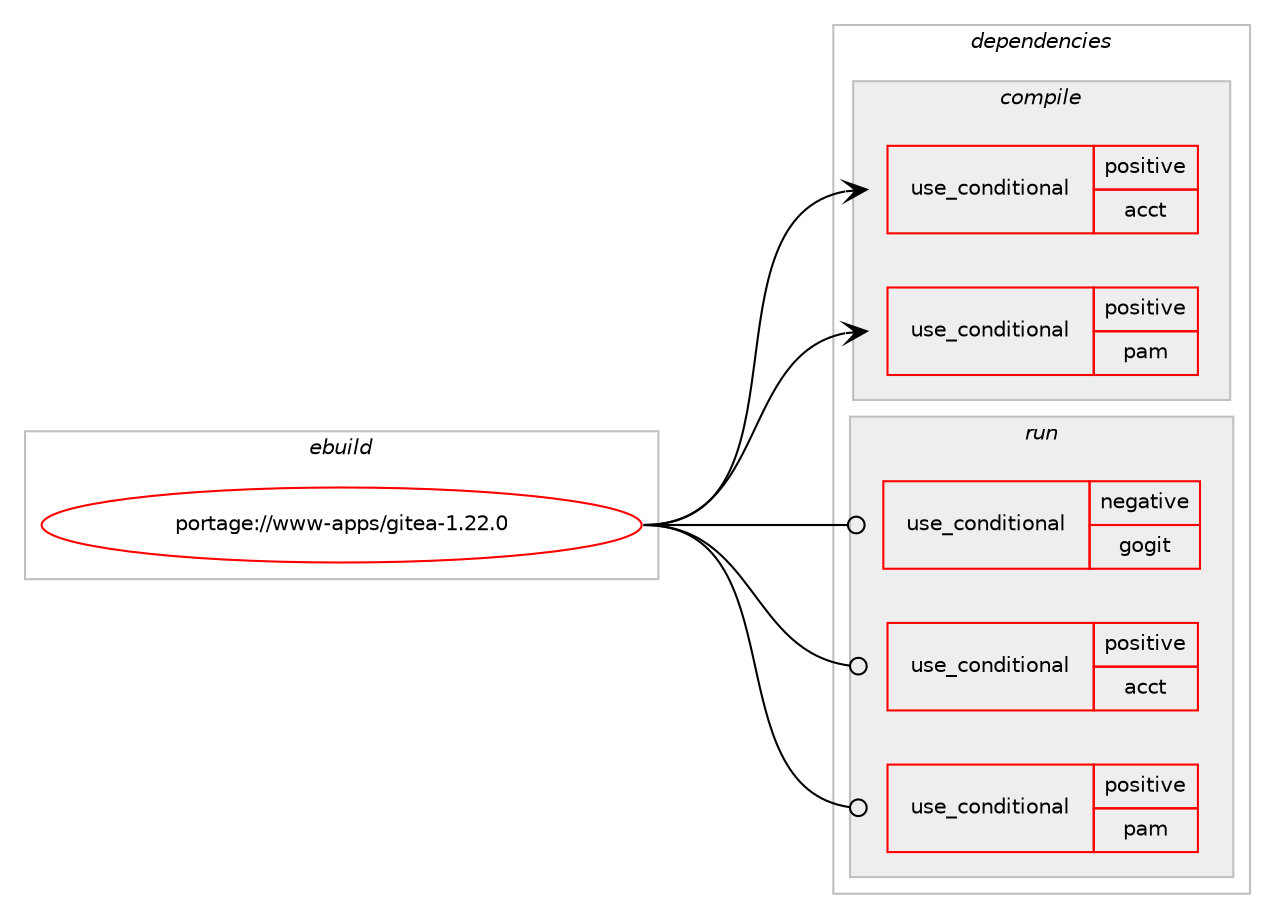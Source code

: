digraph prolog {

# *************
# Graph options
# *************

newrank=true;
concentrate=true;
compound=true;
graph [rankdir=LR,fontname=Helvetica,fontsize=10,ranksep=1.5];#, ranksep=2.5, nodesep=0.2];
edge  [arrowhead=vee];
node  [fontname=Helvetica,fontsize=10];

# **********
# The ebuild
# **********

subgraph cluster_leftcol {
color=gray;
rank=same;
label=<<i>ebuild</i>>;
id [label="portage://www-apps/gitea-1.22.0", color=red, width=4, href="../www-apps/gitea-1.22.0.svg"];
}

# ****************
# The dependencies
# ****************

subgraph cluster_midcol {
color=gray;
label=<<i>dependencies</i>>;
subgraph cluster_compile {
fillcolor="#eeeeee";
style=filled;
label=<<i>compile</i>>;
subgraph cond116098 {
dependency223763 [label=<<TABLE BORDER="0" CELLBORDER="1" CELLSPACING="0" CELLPADDING="4"><TR><TD ROWSPAN="3" CELLPADDING="10">use_conditional</TD></TR><TR><TD>positive</TD></TR><TR><TD>acct</TD></TR></TABLE>>, shape=none, color=red];
# *** BEGIN UNKNOWN DEPENDENCY TYPE (TODO) ***
# dependency223763 -> package_dependency(portage://www-apps/gitea-1.22.0,install,no,acct-group,git,none,[,,],[],[])
# *** END UNKNOWN DEPENDENCY TYPE (TODO) ***

# *** BEGIN UNKNOWN DEPENDENCY TYPE (TODO) ***
# dependency223763 -> package_dependency(portage://www-apps/gitea-1.22.0,install,no,acct-user,git,none,[,,],[],[use(enable(gitea),none)])
# *** END UNKNOWN DEPENDENCY TYPE (TODO) ***

}
id:e -> dependency223763:w [weight=20,style="solid",arrowhead="vee"];
subgraph cond116099 {
dependency223764 [label=<<TABLE BORDER="0" CELLBORDER="1" CELLSPACING="0" CELLPADDING="4"><TR><TD ROWSPAN="3" CELLPADDING="10">use_conditional</TD></TR><TR><TD>positive</TD></TR><TR><TD>pam</TD></TR></TABLE>>, shape=none, color=red];
# *** BEGIN UNKNOWN DEPENDENCY TYPE (TODO) ***
# dependency223764 -> package_dependency(portage://www-apps/gitea-1.22.0,install,no,sys-libs,pam,none,[,,],[],[])
# *** END UNKNOWN DEPENDENCY TYPE (TODO) ***

}
id:e -> dependency223764:w [weight=20,style="solid",arrowhead="vee"];
}
subgraph cluster_compileandrun {
fillcolor="#eeeeee";
style=filled;
label=<<i>compile and run</i>>;
}
subgraph cluster_run {
fillcolor="#eeeeee";
style=filled;
label=<<i>run</i>>;
subgraph cond116100 {
dependency223765 [label=<<TABLE BORDER="0" CELLBORDER="1" CELLSPACING="0" CELLPADDING="4"><TR><TD ROWSPAN="3" CELLPADDING="10">use_conditional</TD></TR><TR><TD>negative</TD></TR><TR><TD>gogit</TD></TR></TABLE>>, shape=none, color=red];
# *** BEGIN UNKNOWN DEPENDENCY TYPE (TODO) ***
# dependency223765 -> package_dependency(portage://www-apps/gitea-1.22.0,run,no,dev-vcs,git,none,[,,],[],[])
# *** END UNKNOWN DEPENDENCY TYPE (TODO) ***

}
id:e -> dependency223765:w [weight=20,style="solid",arrowhead="odot"];
subgraph cond116101 {
dependency223766 [label=<<TABLE BORDER="0" CELLBORDER="1" CELLSPACING="0" CELLPADDING="4"><TR><TD ROWSPAN="3" CELLPADDING="10">use_conditional</TD></TR><TR><TD>positive</TD></TR><TR><TD>acct</TD></TR></TABLE>>, shape=none, color=red];
# *** BEGIN UNKNOWN DEPENDENCY TYPE (TODO) ***
# dependency223766 -> package_dependency(portage://www-apps/gitea-1.22.0,run,no,acct-group,git,none,[,,],[],[])
# *** END UNKNOWN DEPENDENCY TYPE (TODO) ***

# *** BEGIN UNKNOWN DEPENDENCY TYPE (TODO) ***
# dependency223766 -> package_dependency(portage://www-apps/gitea-1.22.0,run,no,acct-user,git,none,[,,],[],[use(enable(gitea),none)])
# *** END UNKNOWN DEPENDENCY TYPE (TODO) ***

}
id:e -> dependency223766:w [weight=20,style="solid",arrowhead="odot"];
subgraph cond116102 {
dependency223767 [label=<<TABLE BORDER="0" CELLBORDER="1" CELLSPACING="0" CELLPADDING="4"><TR><TD ROWSPAN="3" CELLPADDING="10">use_conditional</TD></TR><TR><TD>positive</TD></TR><TR><TD>pam</TD></TR></TABLE>>, shape=none, color=red];
# *** BEGIN UNKNOWN DEPENDENCY TYPE (TODO) ***
# dependency223767 -> package_dependency(portage://www-apps/gitea-1.22.0,run,no,sys-libs,pam,none,[,,],[],[])
# *** END UNKNOWN DEPENDENCY TYPE (TODO) ***

}
id:e -> dependency223767:w [weight=20,style="solid",arrowhead="odot"];
# *** BEGIN UNKNOWN DEPENDENCY TYPE (TODO) ***
# id -> package_dependency(portage://www-apps/gitea-1.22.0,run,no,virtual,tmpfiles,none,[,,],[],[])
# *** END UNKNOWN DEPENDENCY TYPE (TODO) ***

}
}

# **************
# The candidates
# **************

subgraph cluster_choices {
rank=same;
color=gray;
label=<<i>candidates</i>>;

}

}
